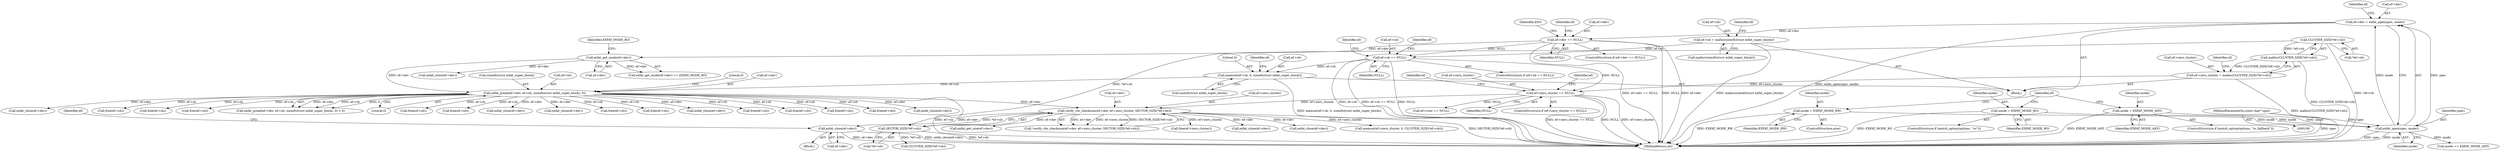 digraph "0_exfat_2e86ae5f81da11f11673d0546efb525af02b7786@pointer" {
"1000381" [label="(Call,exfat_close(ef->dev))"];
"1000364" [label="(Call,verify_vbr_checksum(ef->dev, ef->zero_cluster, SECTOR_SIZE(*ef->sb)))"];
"1000213" [label="(Call,exfat_pread(ef->dev, ef->sb, sizeof(struct exfat_super_block), 0))"];
"1000159" [label="(Call,exfat_get_mode(ef->dev))"];
"1000149" [label="(Call,ef->dev == NULL)"];
"1000141" [label="(Call,ef->dev = exfat_open(spec, mode))"];
"1000145" [label="(Call,exfat_open(spec, mode))"];
"1000108" [label="(MethodParameterIn,const char* spec)"];
"1000138" [label="(Call,mode = EXFAT_MODE_RW)"];
"1000126" [label="(Call,mode = EXFAT_MODE_RO)"];
"1000134" [label="(Call,mode = EXFAT_MODE_ANY)"];
"1000204" [label="(Call,memset(ef->sb, 0, sizeof(struct exfat_super_block)))"];
"1000189" [label="(Call,ef->sb == NULL)"];
"1000181" [label="(Call,ef->sb = malloc(sizeof(struct exfat_super_block)))"];
"1000343" [label="(Call,ef->zero_cluster == NULL)"];
"1000332" [label="(Call,ef->zero_cluster = malloc(CLUSTER_SIZE(*ef->sb)))"];
"1000336" [label="(Call,malloc(CLUSTER_SIZE(*ef->sb)))"];
"1000337" [label="(Call,CLUSTER_SIZE(*ef->sb))"];
"1000371" [label="(Call,SECTOR_SIZE(*ef->sb))"];
"1000309" [label="(Call,exfat_close(ef->dev))"];
"1000146" [label="(Identifier,spec)"];
"1000145" [label="(Call,exfat_open(spec, mode))"];
"1000333" [label="(Call,ef->zero_cluster)"];
"1000376" [label="(Block,)"];
"1000332" [label="(Call,ef->zero_cluster = malloc(CLUSTER_SIZE(*ef->sb)))"];
"1000193" [label="(Identifier,NULL)"];
"1000150" [label="(Call,ef->dev)"];
"1000382" [label="(Call,ef->dev)"];
"1000364" [label="(Call,verify_vbr_checksum(ef->dev, ef->zero_cluster, SECTOR_SIZE(*ef->sb)))"];
"1000163" [label="(Identifier,EXFAT_MODE_RO)"];
"1000166" [label="(Call,mode == EXFAT_MODE_ANY)"];
"1000181" [label="(Call,ef->sb = malloc(sizeof(struct exfat_super_block)))"];
"1000134" [label="(Call,mode = EXFAT_MODE_ANY)"];
"1000190" [label="(Call,ef->sb)"];
"1000159" [label="(Call,exfat_get_mode(ef->dev))"];
"1000343" [label="(Call,ef->zero_cluster == NULL)"];
"1000512" [label="(Call,ef->root == NULL)"];
"1000225" [label="(Call,exfat_close(ef->dev))"];
"1000254" [label="(Call,free(ef->sb))"];
"1000188" [label="(ControlStructure,if (ef->sb == NULL))"];
"1000158" [label="(Call,exfat_get_mode(ef->dev) == EXFAT_MODE_RO)"];
"1000351" [label="(Identifier,ef)"];
"1000447" [label="(Call,free(ef->sb))"];
"1000213" [label="(Call,exfat_pread(ef->dev, ef->sb, sizeof(struct exfat_super_block), 0))"];
"1000215" [label="(Identifier,ef)"];
"1000205" [label="(Call,ef->sb)"];
"1000139" [label="(Identifier,mode)"];
"1000499" [label="(Call,exfat_get_size(ef->dev))"];
"1000336" [label="(Call,malloc(CLUSTER_SIZE(*ef->sb)))"];
"1000347" [label="(Identifier,NULL)"];
"1000130" [label="(ControlStructure,if (match_option(options, \"ro_fallback\")))"];
"1000283" [label="(Call,free(ef->sb))"];
"1000212" [label="(Call,exfat_pread(ef->dev, ef->sb, sizeof(struct exfat_super_block), 0) < 0)"];
"1000189" [label="(Call,ef->sb == NULL)"];
"1000222" [label="(Literal,0)"];
"1000526" [label="(Call,free(ef->sb))"];
"1000206" [label="(Identifier,ef)"];
"1000338" [label="(Call,*ef->sb)"];
"1000147" [label="(Identifier,mode)"];
"1000138" [label="(Call,mode = EXFAT_MODE_RW)"];
"1000108" [label="(MethodParameterIn,const char* spec)"];
"1000229" [label="(Call,free(ef->sb))"];
"1000223" [label="(Literal,0)"];
"1000387" [label="(Identifier,ef)"];
"1000363" [label="(Call,!verify_vbr_checksum(ef->dev, ef->zero_cluster, SECTOR_SIZE(*ef->sb)))"];
"1000349" [label="(Call,exfat_close(ef->dev))"];
"1000153" [label="(Identifier,NULL)"];
"1000377" [label="(Call,free(ef->zero_cluster))"];
"1000156" [label="(Identifier,EIO)"];
"1000110" [label="(Block,)"];
"1000371" [label="(Call,SECTOR_SIZE(*ef->sb))"];
"1000368" [label="(Call,ef->zero_cluster)"];
"1000182" [label="(Call,ef->sb)"];
"1000427" [label="(Call,exfat_close(ef->dev))"];
"1000344" [label="(Call,ef->zero_cluster)"];
"1000140" [label="(Identifier,EXFAT_MODE_RW)"];
"1000185" [label="(Call,malloc(sizeof(struct exfat_super_block)))"];
"1000209" [label="(Call,sizeof(struct exfat_super_block))"];
"1000372" [label="(Call,*ef->sb)"];
"1000161" [label="(Identifier,ef)"];
"1000137" [label="(ControlStructure,else)"];
"1000342" [label="(ControlStructure,if (ef->zero_cluster == NULL))"];
"1000122" [label="(ControlStructure,if (match_option(options, \"ro\")))"];
"1000204" [label="(Call,memset(ef->sb, 0, sizeof(struct exfat_super_block)))"];
"1000136" [label="(Identifier,EXFAT_MODE_ANY)"];
"1000143" [label="(Identifier,ef)"];
"1000381" [label="(Call,exfat_close(ef->dev))"];
"1000214" [label="(Call,ef->dev)"];
"1000195" [label="(Call,exfat_close(ef->dev))"];
"1000208" [label="(Literal,0)"];
"1000128" [label="(Identifier,EXFAT_MODE_RO)"];
"1000397" [label="(Call,CLUSTER_SIZE(*ef->sb))"];
"1000191" [label="(Identifier,ef)"];
"1000365" [label="(Call,ef->dev)"];
"1000149" [label="(Call,ef->dev == NULL)"];
"1000151" [label="(Identifier,ef)"];
"1000272" [label="(Call,exfat_close(ef->dev))"];
"1000141" [label="(Call,ef->dev = exfat_open(spec, mode))"];
"1000366" [label="(Identifier,ef)"];
"1000160" [label="(Call,ef->dev)"];
"1000698" [label="(Call,free(ef->sb))"];
"1000142" [label="(Call,ef->dev)"];
"1000353" [label="(Call,free(ef->sb))"];
"1000705" [label="(MethodReturn,int)"];
"1000467" [label="(Call,exfat_close(ef->dev))"];
"1000197" [label="(Identifier,ef)"];
"1000250" [label="(Call,exfat_close(ef->dev))"];
"1000385" [label="(Call,free(ef->sb))"];
"1000611" [label="(Call,free(ef->sb))"];
"1000126" [label="(Call,mode = EXFAT_MODE_RO)"];
"1000325" [label="(Call,free(ef->sb))"];
"1000127" [label="(Identifier,mode)"];
"1000148" [label="(ControlStructure,if (ef->dev == NULL))"];
"1000478" [label="(Call,free(ef->sb))"];
"1000135" [label="(Identifier,mode)"];
"1000220" [label="(Call,sizeof(struct exfat_super_block))"];
"1000337" [label="(Call,CLUSTER_SIZE(*ef->sb))"];
"1000345" [label="(Identifier,ef)"];
"1000392" [label="(Call,memset(ef->zero_cluster, 0, CLUSTER_SIZE(*ef->sb)))"];
"1000217" [label="(Call,ef->sb)"];
"1000381" -> "1000376"  [label="AST: "];
"1000381" -> "1000382"  [label="CFG: "];
"1000382" -> "1000381"  [label="AST: "];
"1000387" -> "1000381"  [label="CFG: "];
"1000381" -> "1000705"  [label="DDG: ef->dev"];
"1000381" -> "1000705"  [label="DDG: exfat_close(ef->dev)"];
"1000364" -> "1000381"  [label="DDG: ef->dev"];
"1000364" -> "1000363"  [label="AST: "];
"1000364" -> "1000371"  [label="CFG: "];
"1000365" -> "1000364"  [label="AST: "];
"1000368" -> "1000364"  [label="AST: "];
"1000371" -> "1000364"  [label="AST: "];
"1000363" -> "1000364"  [label="CFG: "];
"1000364" -> "1000705"  [label="DDG: SECTOR_SIZE(*ef->sb)"];
"1000364" -> "1000363"  [label="DDG: ef->dev"];
"1000364" -> "1000363"  [label="DDG: ef->zero_cluster"];
"1000364" -> "1000363"  [label="DDG: SECTOR_SIZE(*ef->sb)"];
"1000213" -> "1000364"  [label="DDG: ef->dev"];
"1000343" -> "1000364"  [label="DDG: ef->zero_cluster"];
"1000371" -> "1000364"  [label="DDG: *ef->sb"];
"1000364" -> "1000377"  [label="DDG: ef->zero_cluster"];
"1000364" -> "1000392"  [label="DDG: ef->zero_cluster"];
"1000364" -> "1000427"  [label="DDG: ef->dev"];
"1000364" -> "1000467"  [label="DDG: ef->dev"];
"1000364" -> "1000499"  [label="DDG: ef->dev"];
"1000213" -> "1000212"  [label="AST: "];
"1000213" -> "1000222"  [label="CFG: "];
"1000214" -> "1000213"  [label="AST: "];
"1000217" -> "1000213"  [label="AST: "];
"1000220" -> "1000213"  [label="AST: "];
"1000222" -> "1000213"  [label="AST: "];
"1000223" -> "1000213"  [label="CFG: "];
"1000213" -> "1000705"  [label="DDG: ef->sb"];
"1000213" -> "1000212"  [label="DDG: ef->dev"];
"1000213" -> "1000212"  [label="DDG: ef->sb"];
"1000213" -> "1000212"  [label="DDG: 0"];
"1000159" -> "1000213"  [label="DDG: ef->dev"];
"1000204" -> "1000213"  [label="DDG: ef->sb"];
"1000213" -> "1000225"  [label="DDG: ef->dev"];
"1000213" -> "1000229"  [label="DDG: ef->sb"];
"1000213" -> "1000250"  [label="DDG: ef->dev"];
"1000213" -> "1000254"  [label="DDG: ef->sb"];
"1000213" -> "1000272"  [label="DDG: ef->dev"];
"1000213" -> "1000283"  [label="DDG: ef->sb"];
"1000213" -> "1000309"  [label="DDG: ef->dev"];
"1000213" -> "1000325"  [label="DDG: ef->sb"];
"1000213" -> "1000349"  [label="DDG: ef->dev"];
"1000213" -> "1000353"  [label="DDG: ef->sb"];
"1000213" -> "1000385"  [label="DDG: ef->sb"];
"1000213" -> "1000447"  [label="DDG: ef->sb"];
"1000213" -> "1000478"  [label="DDG: ef->sb"];
"1000213" -> "1000526"  [label="DDG: ef->sb"];
"1000213" -> "1000611"  [label="DDG: ef->sb"];
"1000213" -> "1000698"  [label="DDG: ef->sb"];
"1000159" -> "1000158"  [label="AST: "];
"1000159" -> "1000160"  [label="CFG: "];
"1000160" -> "1000159"  [label="AST: "];
"1000163" -> "1000159"  [label="CFG: "];
"1000159" -> "1000158"  [label="DDG: ef->dev"];
"1000149" -> "1000159"  [label="DDG: ef->dev"];
"1000159" -> "1000195"  [label="DDG: ef->dev"];
"1000149" -> "1000148"  [label="AST: "];
"1000149" -> "1000153"  [label="CFG: "];
"1000150" -> "1000149"  [label="AST: "];
"1000153" -> "1000149"  [label="AST: "];
"1000156" -> "1000149"  [label="CFG: "];
"1000161" -> "1000149"  [label="CFG: "];
"1000149" -> "1000705"  [label="DDG: ef->dev == NULL"];
"1000149" -> "1000705"  [label="DDG: NULL"];
"1000149" -> "1000705"  [label="DDG: ef->dev"];
"1000141" -> "1000149"  [label="DDG: ef->dev"];
"1000149" -> "1000189"  [label="DDG: NULL"];
"1000141" -> "1000110"  [label="AST: "];
"1000141" -> "1000145"  [label="CFG: "];
"1000142" -> "1000141"  [label="AST: "];
"1000145" -> "1000141"  [label="AST: "];
"1000151" -> "1000141"  [label="CFG: "];
"1000141" -> "1000705"  [label="DDG: exfat_open(spec, mode)"];
"1000145" -> "1000141"  [label="DDG: spec"];
"1000145" -> "1000141"  [label="DDG: mode"];
"1000145" -> "1000147"  [label="CFG: "];
"1000146" -> "1000145"  [label="AST: "];
"1000147" -> "1000145"  [label="AST: "];
"1000145" -> "1000705"  [label="DDG: spec"];
"1000145" -> "1000705"  [label="DDG: mode"];
"1000108" -> "1000145"  [label="DDG: spec"];
"1000138" -> "1000145"  [label="DDG: mode"];
"1000126" -> "1000145"  [label="DDG: mode"];
"1000134" -> "1000145"  [label="DDG: mode"];
"1000145" -> "1000166"  [label="DDG: mode"];
"1000108" -> "1000106"  [label="AST: "];
"1000108" -> "1000705"  [label="DDG: spec"];
"1000138" -> "1000137"  [label="AST: "];
"1000138" -> "1000140"  [label="CFG: "];
"1000139" -> "1000138"  [label="AST: "];
"1000140" -> "1000138"  [label="AST: "];
"1000143" -> "1000138"  [label="CFG: "];
"1000138" -> "1000705"  [label="DDG: EXFAT_MODE_RW"];
"1000126" -> "1000122"  [label="AST: "];
"1000126" -> "1000128"  [label="CFG: "];
"1000127" -> "1000126"  [label="AST: "];
"1000128" -> "1000126"  [label="AST: "];
"1000143" -> "1000126"  [label="CFG: "];
"1000126" -> "1000705"  [label="DDG: EXFAT_MODE_RO"];
"1000134" -> "1000130"  [label="AST: "];
"1000134" -> "1000136"  [label="CFG: "];
"1000135" -> "1000134"  [label="AST: "];
"1000136" -> "1000134"  [label="AST: "];
"1000143" -> "1000134"  [label="CFG: "];
"1000134" -> "1000705"  [label="DDG: EXFAT_MODE_ANY"];
"1000204" -> "1000110"  [label="AST: "];
"1000204" -> "1000209"  [label="CFG: "];
"1000205" -> "1000204"  [label="AST: "];
"1000208" -> "1000204"  [label="AST: "];
"1000209" -> "1000204"  [label="AST: "];
"1000215" -> "1000204"  [label="CFG: "];
"1000204" -> "1000705"  [label="DDG: memset(ef->sb, 0, sizeof(struct exfat_super_block))"];
"1000189" -> "1000204"  [label="DDG: ef->sb"];
"1000189" -> "1000188"  [label="AST: "];
"1000189" -> "1000193"  [label="CFG: "];
"1000190" -> "1000189"  [label="AST: "];
"1000193" -> "1000189"  [label="AST: "];
"1000197" -> "1000189"  [label="CFG: "];
"1000206" -> "1000189"  [label="CFG: "];
"1000189" -> "1000705"  [label="DDG: ef->sb"];
"1000189" -> "1000705"  [label="DDG: ef->sb == NULL"];
"1000189" -> "1000705"  [label="DDG: NULL"];
"1000181" -> "1000189"  [label="DDG: ef->sb"];
"1000189" -> "1000343"  [label="DDG: NULL"];
"1000181" -> "1000110"  [label="AST: "];
"1000181" -> "1000185"  [label="CFG: "];
"1000182" -> "1000181"  [label="AST: "];
"1000185" -> "1000181"  [label="AST: "];
"1000191" -> "1000181"  [label="CFG: "];
"1000181" -> "1000705"  [label="DDG: malloc(sizeof(struct exfat_super_block))"];
"1000343" -> "1000342"  [label="AST: "];
"1000343" -> "1000347"  [label="CFG: "];
"1000344" -> "1000343"  [label="AST: "];
"1000347" -> "1000343"  [label="AST: "];
"1000351" -> "1000343"  [label="CFG: "];
"1000366" -> "1000343"  [label="CFG: "];
"1000343" -> "1000705"  [label="DDG: ef->zero_cluster"];
"1000343" -> "1000705"  [label="DDG: ef->zero_cluster == NULL"];
"1000343" -> "1000705"  [label="DDG: NULL"];
"1000332" -> "1000343"  [label="DDG: ef->zero_cluster"];
"1000343" -> "1000512"  [label="DDG: NULL"];
"1000332" -> "1000110"  [label="AST: "];
"1000332" -> "1000336"  [label="CFG: "];
"1000333" -> "1000332"  [label="AST: "];
"1000336" -> "1000332"  [label="AST: "];
"1000345" -> "1000332"  [label="CFG: "];
"1000332" -> "1000705"  [label="DDG: malloc(CLUSTER_SIZE(*ef->sb))"];
"1000336" -> "1000332"  [label="DDG: CLUSTER_SIZE(*ef->sb)"];
"1000336" -> "1000337"  [label="CFG: "];
"1000337" -> "1000336"  [label="AST: "];
"1000336" -> "1000705"  [label="DDG: CLUSTER_SIZE(*ef->sb)"];
"1000337" -> "1000336"  [label="DDG: *ef->sb"];
"1000337" -> "1000338"  [label="CFG: "];
"1000338" -> "1000337"  [label="AST: "];
"1000337" -> "1000705"  [label="DDG: *ef->sb"];
"1000337" -> "1000371"  [label="DDG: *ef->sb"];
"1000371" -> "1000372"  [label="CFG: "];
"1000372" -> "1000371"  [label="AST: "];
"1000371" -> "1000705"  [label="DDG: *ef->sb"];
"1000371" -> "1000397"  [label="DDG: *ef->sb"];
}
